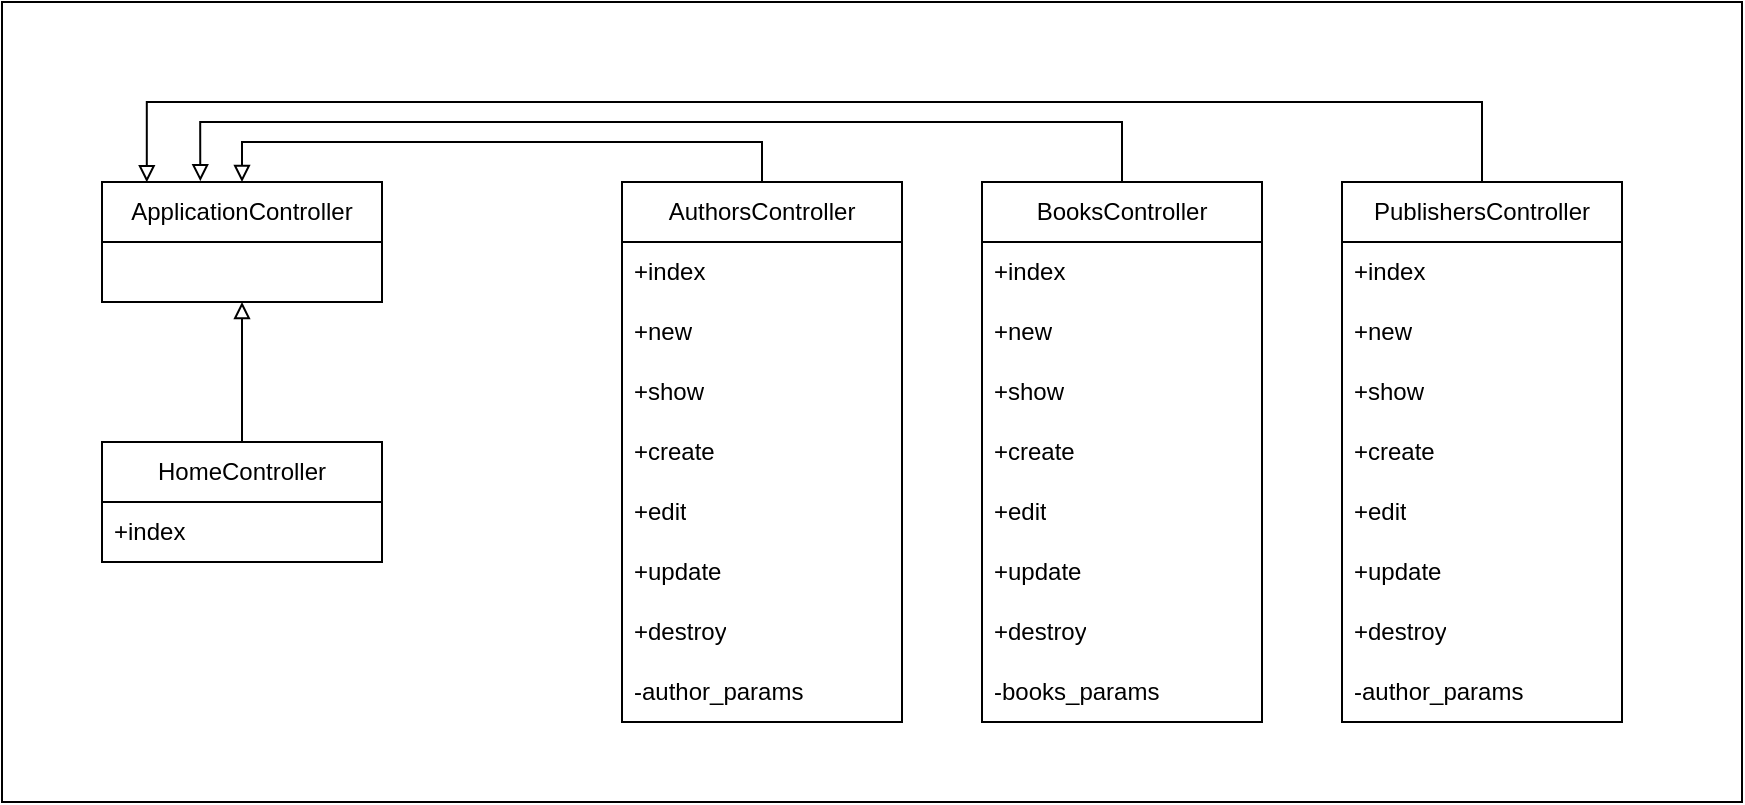 <mxfile version="24.7.8">
  <diagram name="Page-1" id="2YBvvXClWsGukQMizWep">
    <mxGraphModel dx="1050" dy="629" grid="1" gridSize="10" guides="1" tooltips="1" connect="1" arrows="1" fold="1" page="1" pageScale="1" pageWidth="850" pageHeight="1100" math="0" shadow="0">
      <root>
        <mxCell id="0" />
        <mxCell id="1" parent="0" />
        <mxCell id="agBbRVxR4u5uQ-WlCzXN-47" value="" style="rounded=0;whiteSpace=wrap;html=1;" vertex="1" parent="1">
          <mxGeometry x="90" y="260" width="870" height="400" as="geometry" />
        </mxCell>
        <mxCell id="agBbRVxR4u5uQ-WlCzXN-1" value="ApplicationController" style="swimlane;fontStyle=0;childLayout=stackLayout;horizontal=1;startSize=30;horizontalStack=0;resizeParent=1;resizeParentMax=0;resizeLast=0;collapsible=1;marginBottom=0;whiteSpace=wrap;html=1;" vertex="1" parent="1">
          <mxGeometry x="140" y="350" width="140" height="60" as="geometry" />
        </mxCell>
        <mxCell id="agBbRVxR4u5uQ-WlCzXN-42" style="edgeStyle=orthogonalEdgeStyle;rounded=0;orthogonalLoop=1;jettySize=auto;html=1;exitX=0.5;exitY=0;exitDx=0;exitDy=0;entryX=0.5;entryY=1;entryDx=0;entryDy=0;endArrow=block;endFill=0;" edge="1" parent="1" source="agBbRVxR4u5uQ-WlCzXN-9" target="agBbRVxR4u5uQ-WlCzXN-1">
          <mxGeometry relative="1" as="geometry" />
        </mxCell>
        <mxCell id="agBbRVxR4u5uQ-WlCzXN-9" value="HomeController" style="swimlane;fontStyle=0;childLayout=stackLayout;horizontal=1;startSize=30;horizontalStack=0;resizeParent=1;resizeParentMax=0;resizeLast=0;collapsible=1;marginBottom=0;whiteSpace=wrap;html=1;" vertex="1" parent="1">
          <mxGeometry x="140" y="480" width="140" height="60" as="geometry" />
        </mxCell>
        <mxCell id="agBbRVxR4u5uQ-WlCzXN-10" value="+index" style="text;strokeColor=none;fillColor=none;align=left;verticalAlign=middle;spacingLeft=4;spacingRight=4;overflow=hidden;points=[[0,0.5],[1,0.5]];portConstraint=eastwest;rotatable=0;whiteSpace=wrap;html=1;" vertex="1" parent="agBbRVxR4u5uQ-WlCzXN-9">
          <mxGeometry y="30" width="140" height="30" as="geometry" />
        </mxCell>
        <mxCell id="agBbRVxR4u5uQ-WlCzXN-15" value="AuthorsController" style="swimlane;fontStyle=0;childLayout=stackLayout;horizontal=1;startSize=30;horizontalStack=0;resizeParent=1;resizeParentMax=0;resizeLast=0;collapsible=1;marginBottom=0;whiteSpace=wrap;html=1;" vertex="1" parent="1">
          <mxGeometry x="400" y="350" width="140" height="270" as="geometry" />
        </mxCell>
        <mxCell id="agBbRVxR4u5uQ-WlCzXN-16" value="+index" style="text;strokeColor=none;fillColor=none;align=left;verticalAlign=middle;spacingLeft=4;spacingRight=4;overflow=hidden;points=[[0,0.5],[1,0.5]];portConstraint=eastwest;rotatable=0;whiteSpace=wrap;html=1;" vertex="1" parent="agBbRVxR4u5uQ-WlCzXN-15">
          <mxGeometry y="30" width="140" height="30" as="geometry" />
        </mxCell>
        <mxCell id="agBbRVxR4u5uQ-WlCzXN-17" value="+new" style="text;strokeColor=none;fillColor=none;align=left;verticalAlign=middle;spacingLeft=4;spacingRight=4;overflow=hidden;points=[[0,0.5],[1,0.5]];portConstraint=eastwest;rotatable=0;whiteSpace=wrap;html=1;" vertex="1" parent="agBbRVxR4u5uQ-WlCzXN-15">
          <mxGeometry y="60" width="140" height="30" as="geometry" />
        </mxCell>
        <mxCell id="agBbRVxR4u5uQ-WlCzXN-19" value="+show" style="text;strokeColor=none;fillColor=none;align=left;verticalAlign=middle;spacingLeft=4;spacingRight=4;overflow=hidden;points=[[0,0.5],[1,0.5]];portConstraint=eastwest;rotatable=0;whiteSpace=wrap;html=1;" vertex="1" parent="agBbRVxR4u5uQ-WlCzXN-15">
          <mxGeometry y="90" width="140" height="30" as="geometry" />
        </mxCell>
        <mxCell id="agBbRVxR4u5uQ-WlCzXN-18" value="+create" style="text;strokeColor=none;fillColor=none;align=left;verticalAlign=middle;spacingLeft=4;spacingRight=4;overflow=hidden;points=[[0,0.5],[1,0.5]];portConstraint=eastwest;rotatable=0;whiteSpace=wrap;html=1;" vertex="1" parent="agBbRVxR4u5uQ-WlCzXN-15">
          <mxGeometry y="120" width="140" height="30" as="geometry" />
        </mxCell>
        <mxCell id="agBbRVxR4u5uQ-WlCzXN-20" value="+edit" style="text;strokeColor=none;fillColor=none;align=left;verticalAlign=middle;spacingLeft=4;spacingRight=4;overflow=hidden;points=[[0,0.5],[1,0.5]];portConstraint=eastwest;rotatable=0;whiteSpace=wrap;html=1;" vertex="1" parent="agBbRVxR4u5uQ-WlCzXN-15">
          <mxGeometry y="150" width="140" height="30" as="geometry" />
        </mxCell>
        <mxCell id="agBbRVxR4u5uQ-WlCzXN-21" value="+update" style="text;strokeColor=none;fillColor=none;align=left;verticalAlign=middle;spacingLeft=4;spacingRight=4;overflow=hidden;points=[[0,0.5],[1,0.5]];portConstraint=eastwest;rotatable=0;whiteSpace=wrap;html=1;" vertex="1" parent="agBbRVxR4u5uQ-WlCzXN-15">
          <mxGeometry y="180" width="140" height="30" as="geometry" />
        </mxCell>
        <mxCell id="agBbRVxR4u5uQ-WlCzXN-22" value="+destroy" style="text;strokeColor=none;fillColor=none;align=left;verticalAlign=middle;spacingLeft=4;spacingRight=4;overflow=hidden;points=[[0,0.5],[1,0.5]];portConstraint=eastwest;rotatable=0;whiteSpace=wrap;html=1;" vertex="1" parent="agBbRVxR4u5uQ-WlCzXN-15">
          <mxGeometry y="210" width="140" height="30" as="geometry" />
        </mxCell>
        <mxCell id="agBbRVxR4u5uQ-WlCzXN-23" value="-author_params" style="text;strokeColor=none;fillColor=none;align=left;verticalAlign=middle;spacingLeft=4;spacingRight=4;overflow=hidden;points=[[0,0.5],[1,0.5]];portConstraint=eastwest;rotatable=0;whiteSpace=wrap;html=1;" vertex="1" parent="agBbRVxR4u5uQ-WlCzXN-15">
          <mxGeometry y="240" width="140" height="30" as="geometry" />
        </mxCell>
        <mxCell id="agBbRVxR4u5uQ-WlCzXN-24" value="BooksController" style="swimlane;fontStyle=0;childLayout=stackLayout;horizontal=1;startSize=30;horizontalStack=0;resizeParent=1;resizeParentMax=0;resizeLast=0;collapsible=1;marginBottom=0;whiteSpace=wrap;html=1;" vertex="1" parent="1">
          <mxGeometry x="580" y="350" width="140" height="270" as="geometry" />
        </mxCell>
        <mxCell id="agBbRVxR4u5uQ-WlCzXN-25" value="+index" style="text;strokeColor=none;fillColor=none;align=left;verticalAlign=middle;spacingLeft=4;spacingRight=4;overflow=hidden;points=[[0,0.5],[1,0.5]];portConstraint=eastwest;rotatable=0;whiteSpace=wrap;html=1;" vertex="1" parent="agBbRVxR4u5uQ-WlCzXN-24">
          <mxGeometry y="30" width="140" height="30" as="geometry" />
        </mxCell>
        <mxCell id="agBbRVxR4u5uQ-WlCzXN-26" value="+new" style="text;strokeColor=none;fillColor=none;align=left;verticalAlign=middle;spacingLeft=4;spacingRight=4;overflow=hidden;points=[[0,0.5],[1,0.5]];portConstraint=eastwest;rotatable=0;whiteSpace=wrap;html=1;" vertex="1" parent="agBbRVxR4u5uQ-WlCzXN-24">
          <mxGeometry y="60" width="140" height="30" as="geometry" />
        </mxCell>
        <mxCell id="agBbRVxR4u5uQ-WlCzXN-27" value="+show" style="text;strokeColor=none;fillColor=none;align=left;verticalAlign=middle;spacingLeft=4;spacingRight=4;overflow=hidden;points=[[0,0.5],[1,0.5]];portConstraint=eastwest;rotatable=0;whiteSpace=wrap;html=1;" vertex="1" parent="agBbRVxR4u5uQ-WlCzXN-24">
          <mxGeometry y="90" width="140" height="30" as="geometry" />
        </mxCell>
        <mxCell id="agBbRVxR4u5uQ-WlCzXN-28" value="+create" style="text;strokeColor=none;fillColor=none;align=left;verticalAlign=middle;spacingLeft=4;spacingRight=4;overflow=hidden;points=[[0,0.5],[1,0.5]];portConstraint=eastwest;rotatable=0;whiteSpace=wrap;html=1;" vertex="1" parent="agBbRVxR4u5uQ-WlCzXN-24">
          <mxGeometry y="120" width="140" height="30" as="geometry" />
        </mxCell>
        <mxCell id="agBbRVxR4u5uQ-WlCzXN-29" value="+edit" style="text;strokeColor=none;fillColor=none;align=left;verticalAlign=middle;spacingLeft=4;spacingRight=4;overflow=hidden;points=[[0,0.5],[1,0.5]];portConstraint=eastwest;rotatable=0;whiteSpace=wrap;html=1;" vertex="1" parent="agBbRVxR4u5uQ-WlCzXN-24">
          <mxGeometry y="150" width="140" height="30" as="geometry" />
        </mxCell>
        <mxCell id="agBbRVxR4u5uQ-WlCzXN-30" value="+update" style="text;strokeColor=none;fillColor=none;align=left;verticalAlign=middle;spacingLeft=4;spacingRight=4;overflow=hidden;points=[[0,0.5],[1,0.5]];portConstraint=eastwest;rotatable=0;whiteSpace=wrap;html=1;" vertex="1" parent="agBbRVxR4u5uQ-WlCzXN-24">
          <mxGeometry y="180" width="140" height="30" as="geometry" />
        </mxCell>
        <mxCell id="agBbRVxR4u5uQ-WlCzXN-31" value="+destroy" style="text;strokeColor=none;fillColor=none;align=left;verticalAlign=middle;spacingLeft=4;spacingRight=4;overflow=hidden;points=[[0,0.5],[1,0.5]];portConstraint=eastwest;rotatable=0;whiteSpace=wrap;html=1;" vertex="1" parent="agBbRVxR4u5uQ-WlCzXN-24">
          <mxGeometry y="210" width="140" height="30" as="geometry" />
        </mxCell>
        <mxCell id="agBbRVxR4u5uQ-WlCzXN-32" value="-books_params" style="text;strokeColor=none;fillColor=none;align=left;verticalAlign=middle;spacingLeft=4;spacingRight=4;overflow=hidden;points=[[0,0.5],[1,0.5]];portConstraint=eastwest;rotatable=0;whiteSpace=wrap;html=1;" vertex="1" parent="agBbRVxR4u5uQ-WlCzXN-24">
          <mxGeometry y="240" width="140" height="30" as="geometry" />
        </mxCell>
        <mxCell id="agBbRVxR4u5uQ-WlCzXN-33" value="PublishersController" style="swimlane;fontStyle=0;childLayout=stackLayout;horizontal=1;startSize=30;horizontalStack=0;resizeParent=1;resizeParentMax=0;resizeLast=0;collapsible=1;marginBottom=0;whiteSpace=wrap;html=1;" vertex="1" parent="1">
          <mxGeometry x="760" y="350" width="140" height="270" as="geometry" />
        </mxCell>
        <mxCell id="agBbRVxR4u5uQ-WlCzXN-34" value="+index" style="text;strokeColor=none;fillColor=none;align=left;verticalAlign=middle;spacingLeft=4;spacingRight=4;overflow=hidden;points=[[0,0.5],[1,0.5]];portConstraint=eastwest;rotatable=0;whiteSpace=wrap;html=1;" vertex="1" parent="agBbRVxR4u5uQ-WlCzXN-33">
          <mxGeometry y="30" width="140" height="30" as="geometry" />
        </mxCell>
        <mxCell id="agBbRVxR4u5uQ-WlCzXN-35" value="+new" style="text;strokeColor=none;fillColor=none;align=left;verticalAlign=middle;spacingLeft=4;spacingRight=4;overflow=hidden;points=[[0,0.5],[1,0.5]];portConstraint=eastwest;rotatable=0;whiteSpace=wrap;html=1;" vertex="1" parent="agBbRVxR4u5uQ-WlCzXN-33">
          <mxGeometry y="60" width="140" height="30" as="geometry" />
        </mxCell>
        <mxCell id="agBbRVxR4u5uQ-WlCzXN-36" value="+show" style="text;strokeColor=none;fillColor=none;align=left;verticalAlign=middle;spacingLeft=4;spacingRight=4;overflow=hidden;points=[[0,0.5],[1,0.5]];portConstraint=eastwest;rotatable=0;whiteSpace=wrap;html=1;" vertex="1" parent="agBbRVxR4u5uQ-WlCzXN-33">
          <mxGeometry y="90" width="140" height="30" as="geometry" />
        </mxCell>
        <mxCell id="agBbRVxR4u5uQ-WlCzXN-37" value="+create" style="text;strokeColor=none;fillColor=none;align=left;verticalAlign=middle;spacingLeft=4;spacingRight=4;overflow=hidden;points=[[0,0.5],[1,0.5]];portConstraint=eastwest;rotatable=0;whiteSpace=wrap;html=1;" vertex="1" parent="agBbRVxR4u5uQ-WlCzXN-33">
          <mxGeometry y="120" width="140" height="30" as="geometry" />
        </mxCell>
        <mxCell id="agBbRVxR4u5uQ-WlCzXN-38" value="+edit" style="text;strokeColor=none;fillColor=none;align=left;verticalAlign=middle;spacingLeft=4;spacingRight=4;overflow=hidden;points=[[0,0.5],[1,0.5]];portConstraint=eastwest;rotatable=0;whiteSpace=wrap;html=1;" vertex="1" parent="agBbRVxR4u5uQ-WlCzXN-33">
          <mxGeometry y="150" width="140" height="30" as="geometry" />
        </mxCell>
        <mxCell id="agBbRVxR4u5uQ-WlCzXN-39" value="+update" style="text;strokeColor=none;fillColor=none;align=left;verticalAlign=middle;spacingLeft=4;spacingRight=4;overflow=hidden;points=[[0,0.5],[1,0.5]];portConstraint=eastwest;rotatable=0;whiteSpace=wrap;html=1;" vertex="1" parent="agBbRVxR4u5uQ-WlCzXN-33">
          <mxGeometry y="180" width="140" height="30" as="geometry" />
        </mxCell>
        <mxCell id="agBbRVxR4u5uQ-WlCzXN-40" value="+destroy" style="text;strokeColor=none;fillColor=none;align=left;verticalAlign=middle;spacingLeft=4;spacingRight=4;overflow=hidden;points=[[0,0.5],[1,0.5]];portConstraint=eastwest;rotatable=0;whiteSpace=wrap;html=1;" vertex="1" parent="agBbRVxR4u5uQ-WlCzXN-33">
          <mxGeometry y="210" width="140" height="30" as="geometry" />
        </mxCell>
        <mxCell id="agBbRVxR4u5uQ-WlCzXN-41" value="-author_params" style="text;strokeColor=none;fillColor=none;align=left;verticalAlign=middle;spacingLeft=4;spacingRight=4;overflow=hidden;points=[[0,0.5],[1,0.5]];portConstraint=eastwest;rotatable=0;whiteSpace=wrap;html=1;" vertex="1" parent="agBbRVxR4u5uQ-WlCzXN-33">
          <mxGeometry y="240" width="140" height="30" as="geometry" />
        </mxCell>
        <mxCell id="agBbRVxR4u5uQ-WlCzXN-43" style="edgeStyle=orthogonalEdgeStyle;rounded=0;orthogonalLoop=1;jettySize=auto;html=1;exitX=0.5;exitY=0;exitDx=0;exitDy=0;entryX=0.5;entryY=0;entryDx=0;entryDy=0;endArrow=block;endFill=0;" edge="1" parent="1" source="agBbRVxR4u5uQ-WlCzXN-15" target="agBbRVxR4u5uQ-WlCzXN-1">
          <mxGeometry relative="1" as="geometry">
            <mxPoint x="350" y="310" as="sourcePoint" />
            <mxPoint x="350" y="240" as="targetPoint" />
          </mxGeometry>
        </mxCell>
        <mxCell id="agBbRVxR4u5uQ-WlCzXN-45" style="edgeStyle=orthogonalEdgeStyle;rounded=0;orthogonalLoop=1;jettySize=auto;html=1;exitX=0.5;exitY=0;exitDx=0;exitDy=0;entryX=0.351;entryY=-0.007;entryDx=0;entryDy=0;endArrow=block;endFill=0;entryPerimeter=0;" edge="1" parent="1" source="agBbRVxR4u5uQ-WlCzXN-24" target="agBbRVxR4u5uQ-WlCzXN-1">
          <mxGeometry relative="1" as="geometry">
            <mxPoint x="460" y="260" as="sourcePoint" />
            <mxPoint x="200" y="260" as="targetPoint" />
            <Array as="points">
              <mxPoint x="650" y="320" />
              <mxPoint x="189" y="320" />
            </Array>
          </mxGeometry>
        </mxCell>
        <mxCell id="agBbRVxR4u5uQ-WlCzXN-46" style="edgeStyle=orthogonalEdgeStyle;rounded=0;orthogonalLoop=1;jettySize=auto;html=1;exitX=0.5;exitY=0;exitDx=0;exitDy=0;entryX=0.16;entryY=0.002;entryDx=0;entryDy=0;endArrow=block;endFill=0;entryPerimeter=0;" edge="1" parent="1" source="agBbRVxR4u5uQ-WlCzXN-33" target="agBbRVxR4u5uQ-WlCzXN-1">
          <mxGeometry relative="1" as="geometry">
            <mxPoint x="630" y="230" as="sourcePoint" />
            <mxPoint x="370" y="230" as="targetPoint" />
            <Array as="points">
              <mxPoint x="830" y="310" />
              <mxPoint x="162" y="310" />
            </Array>
          </mxGeometry>
        </mxCell>
      </root>
    </mxGraphModel>
  </diagram>
</mxfile>
